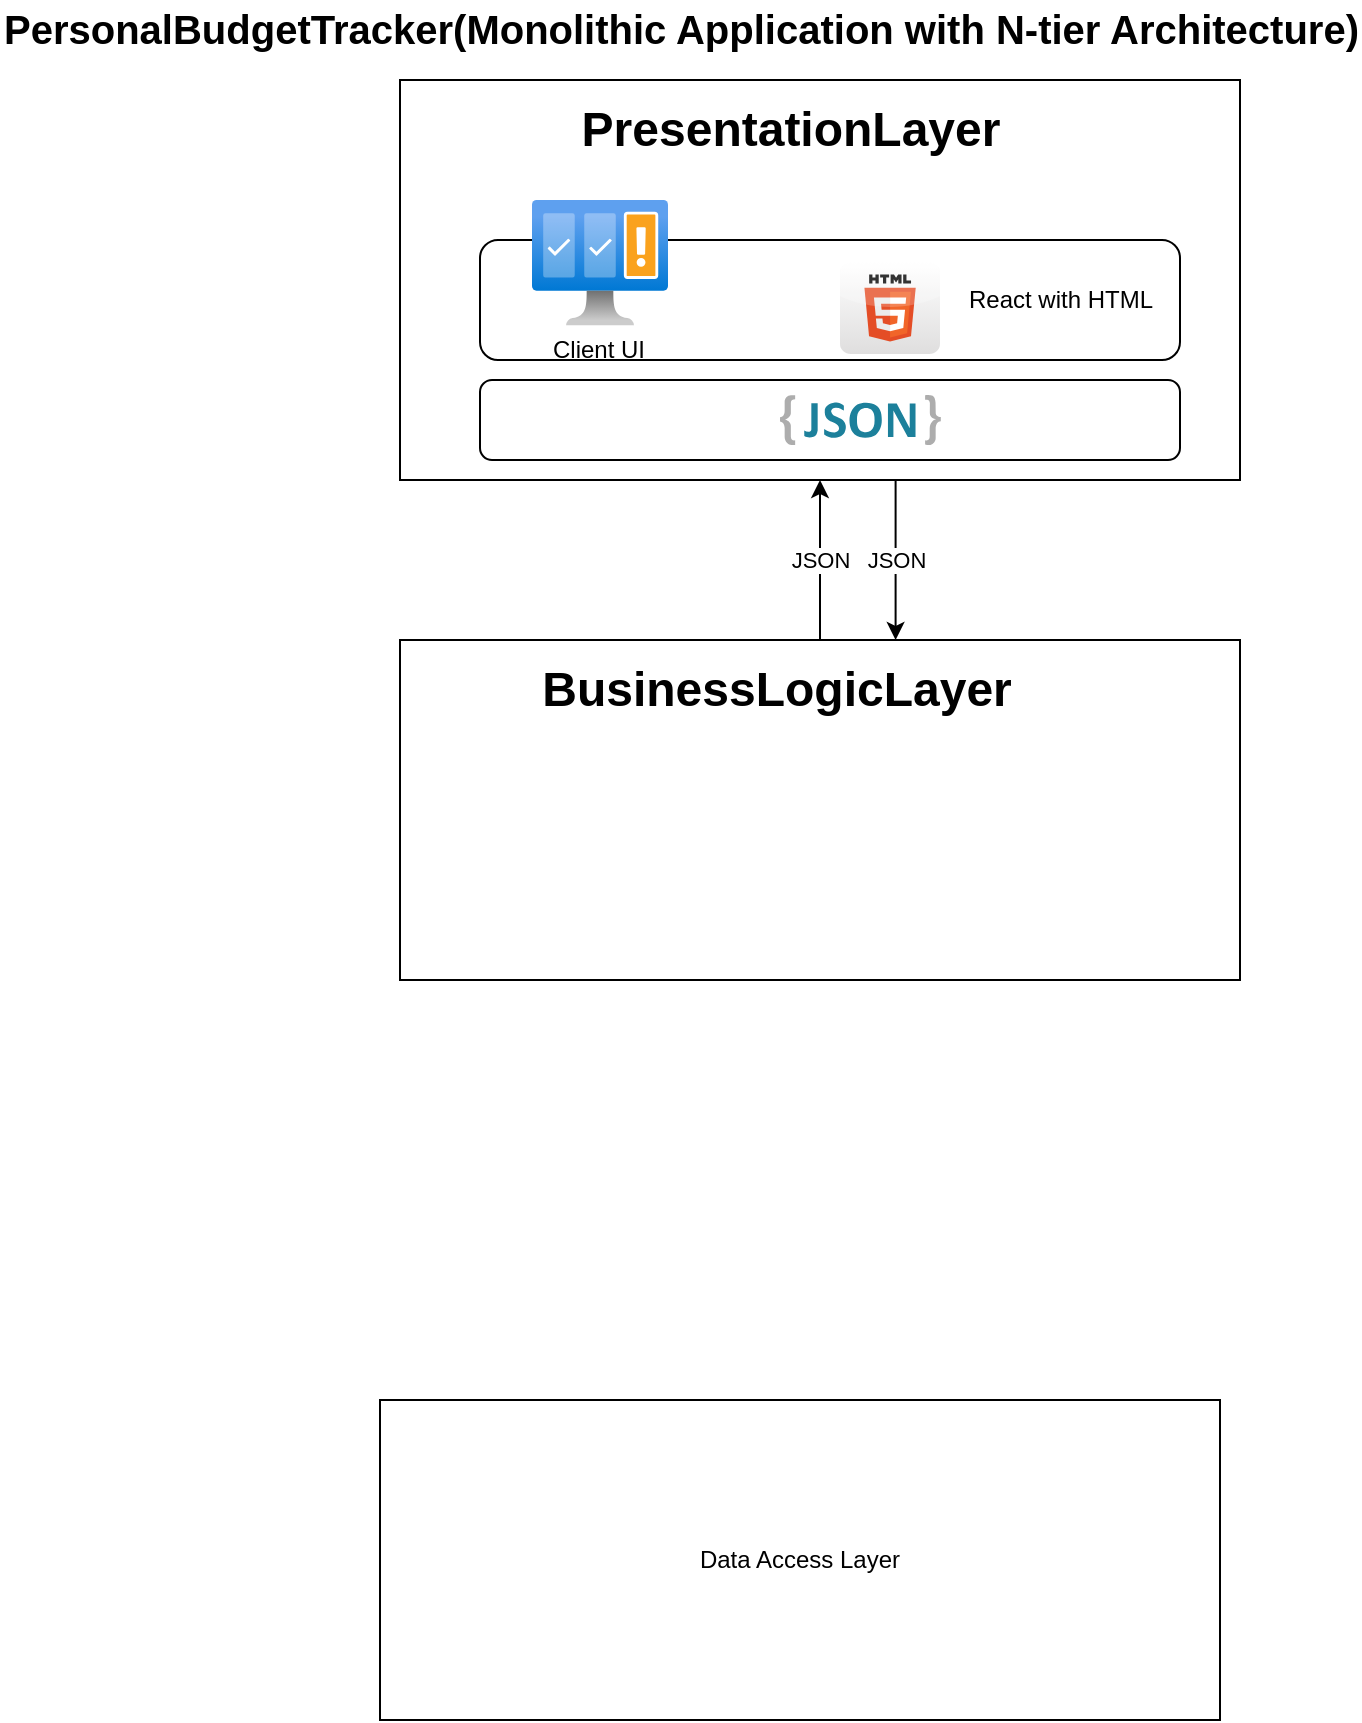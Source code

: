 <mxfile version="24.8.3">
  <diagram id="l2aKFoh6-Bn0gOPZ2l0T" name="Page-1">
    <mxGraphModel dx="954" dy="511" grid="1" gridSize="10" guides="1" tooltips="1" connect="1" arrows="1" fold="1" page="1" pageScale="1" pageWidth="1169" pageHeight="827" math="0" shadow="0">
      <root>
        <mxCell id="0" />
        <mxCell id="1" parent="0" />
        <mxCell id="mpq5AgpwV83IM184FDqD-40" value="PersonalBudgetTracker(Monolithic Application with N-tier Architecture)&lt;div&gt;&lt;br&gt;&lt;/div&gt;" style="text;html=1;resizable=1;points=[];autosize=0;align=left;verticalAlign=top;spacingTop=-4;fontSize=20;fontStyle=1" parent="1" vertex="1">
          <mxGeometry x="40" y="40" width="580" height="30" as="geometry" />
        </mxCell>
        <mxCell id="rp0XhpTtCMItJCDOhCMX-1" value="&lt;h1 style=&quot;padding-top: 0px; padding-bottom: 0px;&quot;&gt;&lt;br&gt;&lt;/h1&gt;" style="rounded=0;whiteSpace=wrap;html=1;align=left;" vertex="1" parent="1">
          <mxGeometry x="240" y="80" width="420" height="200" as="geometry" />
        </mxCell>
        <mxCell id="rp0XhpTtCMItJCDOhCMX-2" value="Data Access Layer" style="rounded=0;whiteSpace=wrap;html=1;" vertex="1" parent="1">
          <mxGeometry x="230" y="740" width="420" height="160" as="geometry" />
        </mxCell>
        <mxCell id="rp0XhpTtCMItJCDOhCMX-3" value="" style="rounded=0;whiteSpace=wrap;html=1;" vertex="1" parent="1">
          <mxGeometry x="240" y="360" width="420" height="170" as="geometry" />
        </mxCell>
        <mxCell id="rp0XhpTtCMItJCDOhCMX-6" value="&lt;h1&gt;PresentationLayer&lt;/h1&gt;" style="text;html=1;align=center;verticalAlign=middle;resizable=0;points=[];autosize=1;" vertex="1" parent="1">
          <mxGeometry x="320" y="70" width="230" height="70" as="geometry" />
        </mxCell>
        <mxCell id="rp0XhpTtCMItJCDOhCMX-9" value="" style="group" vertex="1" connectable="0" parent="1">
          <mxGeometry x="280" y="140" width="350" height="108" as="geometry" />
        </mxCell>
        <mxCell id="rp0XhpTtCMItJCDOhCMX-4" value="" style="rounded=1;whiteSpace=wrap;html=1;" vertex="1" parent="rp0XhpTtCMItJCDOhCMX-9">
          <mxGeometry y="20" width="350" height="60" as="geometry" />
        </mxCell>
        <mxCell id="rp0XhpTtCMItJCDOhCMX-5" value="" style="image;aspect=fixed;html=1;points=[];align=center;fontSize=12;image=img/lib/azure2/ai_machine_learning/Content_Moderators.svg;" vertex="1" parent="rp0XhpTtCMItJCDOhCMX-9">
          <mxGeometry x="26" width="68" height="62.8" as="geometry" />
        </mxCell>
        <mxCell id="rp0XhpTtCMItJCDOhCMX-7" value="&lt;p&gt;Client UI&lt;/p&gt;" style="text;html=1;align=center;verticalAlign=middle;resizable=0;points=[];autosize=1;" vertex="1" parent="rp0XhpTtCMItJCDOhCMX-9">
          <mxGeometry x="24" y="50" width="70" height="50" as="geometry" />
        </mxCell>
        <mxCell id="rp0XhpTtCMItJCDOhCMX-8" value="React with HTML" style="text;html=1;align=center;verticalAlign=middle;resizable=0;points=[];autosize=1;" vertex="1" parent="rp0XhpTtCMItJCDOhCMX-9">
          <mxGeometry x="230" y="35" width="120" height="30" as="geometry" />
        </mxCell>
        <mxCell id="rp0XhpTtCMItJCDOhCMX-20" value="" style="shape=image;html=1;verticalAlign=top;verticalLabelPosition=bottom;labelBackgroundColor=#ffffff;imageAspect=0;aspect=fixed;image=https://cdn1.iconfinder.com/data/icons/unicons-line-vol-5/24/react-128.png" vertex="1" parent="rp0XhpTtCMItJCDOhCMX-9">
          <mxGeometry x="120" y="24" width="60" height="60" as="geometry" />
        </mxCell>
        <mxCell id="rp0XhpTtCMItJCDOhCMX-21" value="" style="dashed=0;outlineConnect=0;html=1;align=center;labelPosition=center;verticalLabelPosition=bottom;verticalAlign=top;shape=mxgraph.webicons.html5;gradientColor=#DFDEDE" vertex="1" parent="rp0XhpTtCMItJCDOhCMX-9">
          <mxGeometry x="180" y="31" width="50" height="46" as="geometry" />
        </mxCell>
        <mxCell id="rp0XhpTtCMItJCDOhCMX-10" style="edgeStyle=orthogonalEdgeStyle;rounded=0;orthogonalLoop=1;jettySize=auto;html=1;exitX=0.5;exitY=1;exitDx=0;exitDy=0;" edge="1" parent="1" source="rp0XhpTtCMItJCDOhCMX-1" target="rp0XhpTtCMItJCDOhCMX-1">
          <mxGeometry relative="1" as="geometry" />
        </mxCell>
        <mxCell id="rp0XhpTtCMItJCDOhCMX-12" value="" style="rounded=1;whiteSpace=wrap;html=1;" vertex="1" parent="1">
          <mxGeometry x="280" y="230" width="350" height="40" as="geometry" />
        </mxCell>
        <mxCell id="rp0XhpTtCMItJCDOhCMX-14" value="" style="endArrow=classic;html=1;rounded=0;entryX=0.5;entryY=1;entryDx=0;entryDy=0;exitX=0.5;exitY=0;exitDx=0;exitDy=0;" edge="1" parent="1" source="rp0XhpTtCMItJCDOhCMX-3" target="rp0XhpTtCMItJCDOhCMX-1">
          <mxGeometry relative="1" as="geometry">
            <mxPoint x="440" y="360" as="sourcePoint" />
            <mxPoint x="540" y="360" as="targetPoint" />
          </mxGeometry>
        </mxCell>
        <mxCell id="rp0XhpTtCMItJCDOhCMX-15" value="JSON" style="edgeLabel;resizable=0;html=1;;align=center;verticalAlign=middle;" connectable="0" vertex="1" parent="rp0XhpTtCMItJCDOhCMX-14">
          <mxGeometry relative="1" as="geometry" />
        </mxCell>
        <mxCell id="rp0XhpTtCMItJCDOhCMX-16" value="&lt;div&gt;&lt;br&gt;&lt;/div&gt;" style="edgeLabel;html=1;align=center;verticalAlign=middle;resizable=0;points=[];" vertex="1" connectable="0" parent="rp0XhpTtCMItJCDOhCMX-14">
          <mxGeometry x="-0.1" y="1" relative="1" as="geometry">
            <mxPoint as="offset" />
          </mxGeometry>
        </mxCell>
        <mxCell id="rp0XhpTtCMItJCDOhCMX-17" value="" style="endArrow=classic;html=1;rounded=0;exitX=0.59;exitY=1;exitDx=0;exitDy=0;exitPerimeter=0;entryX=0.59;entryY=0;entryDx=0;entryDy=0;entryPerimeter=0;" edge="1" parent="1" source="rp0XhpTtCMItJCDOhCMX-1" target="rp0XhpTtCMItJCDOhCMX-3">
          <mxGeometry relative="1" as="geometry">
            <mxPoint x="430" y="330" as="sourcePoint" />
            <mxPoint x="530" y="330" as="targetPoint" />
          </mxGeometry>
        </mxCell>
        <mxCell id="rp0XhpTtCMItJCDOhCMX-18" value="JSON" style="edgeLabel;resizable=0;html=1;;align=center;verticalAlign=middle;" connectable="0" vertex="1" parent="rp0XhpTtCMItJCDOhCMX-17">
          <mxGeometry relative="1" as="geometry" />
        </mxCell>
        <mxCell id="rp0XhpTtCMItJCDOhCMX-23" value="" style="dashed=0;outlineConnect=0;html=1;align=center;labelPosition=center;verticalLabelPosition=bottom;verticalAlign=top;shape=mxgraph.weblogos.json_2" vertex="1" parent="1">
          <mxGeometry x="430" y="237.4" width="80.4" height="25.2" as="geometry" />
        </mxCell>
        <mxCell id="rp0XhpTtCMItJCDOhCMX-24" value="&lt;h1&gt;&lt;span style=&quot;text-wrap: wrap;&quot;&gt;BusinessLogicLayer&lt;/span&gt;&lt;/h1&gt;" style="text;html=1;align=center;verticalAlign=middle;resizable=1;points=[];autosize=1;strokeColor=none;fillColor=none;rotation=0;textDirection=ltr;spacingRight=5;flipH=1;" vertex="1" parent="1">
          <mxGeometry x="300" y="350" width="260" height="70" as="geometry" />
        </mxCell>
      </root>
    </mxGraphModel>
  </diagram>
</mxfile>
